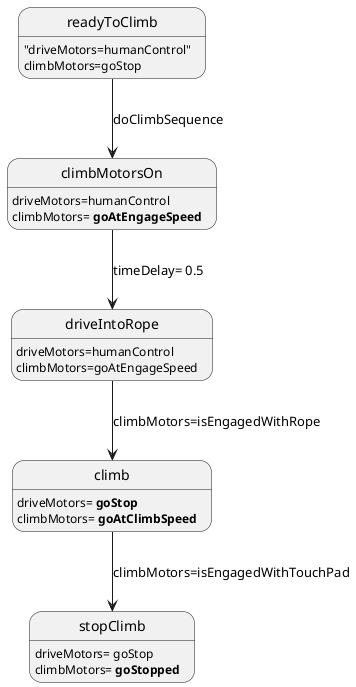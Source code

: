 @startuml

''''states

readyToClimb: "driveMotors=humanControl"
readyToClimb: climbMotors=goStop

climbMotorsOn: driveMotors=humanControl
climbMotorsOn: climbMotors= <b>goAtEngageSpeed
 
driveIntoRope: driveMotors=humanControl
driveIntoRope: climbMotors=goAtEngageSpeed 

climb: driveMotors= <b>goStop
climb: climbMotors= <b>goAtClimbSpeed

stopClimb: driveMotors= goStop
stopClimb: climbMotors= <b>goStopped

''''transitions

readyToClimb -down-> climbMotorsOn: doClimbSequence

climbMotorsOn -down-> driveIntoRope: timeDelay= 0.5

driveIntoRope -down-> climb: climbMotors=isEngagedWithRope

climb -down-> stopClimb: climbMotors=isEngagedWithTouchPad

@enduml
